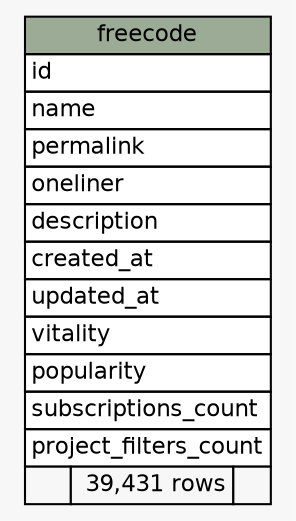 // dot 2.20.2 on Linux 2.6.32-42-generic-pae
// SchemaSpy rev 590
digraph "freecode" {
  graph [
    rankdir="RL"
    bgcolor="#f7f7f7"
    nodesep="0.18"
    ranksep="0.46"
    fontname="Helvetica"
    fontsize="11"
  ];
  node [
    fontname="Helvetica"
    fontsize="11"
    shape="plaintext"
  ];
  edge [
    arrowsize="0.8"
  ];
  "freecode" [
    label=<
    <TABLE BORDER="0" CELLBORDER="1" CELLSPACING="0" BGCOLOR="#ffffff">
      <TR><TD COLSPAN="3" BGCOLOR="#9bab96" ALIGN="CENTER">freecode</TD></TR>
      <TR><TD PORT="id" COLSPAN="3" ALIGN="LEFT">id</TD></TR>
      <TR><TD PORT="name" COLSPAN="3" ALIGN="LEFT">name</TD></TR>
      <TR><TD PORT="permalink" COLSPAN="3" ALIGN="LEFT">permalink</TD></TR>
      <TR><TD PORT="oneliner" COLSPAN="3" ALIGN="LEFT">oneliner</TD></TR>
      <TR><TD PORT="description" COLSPAN="3" ALIGN="LEFT">description</TD></TR>
      <TR><TD PORT="created_at" COLSPAN="3" ALIGN="LEFT">created_at</TD></TR>
      <TR><TD PORT="updated_at" COLSPAN="3" ALIGN="LEFT">updated_at</TD></TR>
      <TR><TD PORT="vitality" COLSPAN="3" ALIGN="LEFT">vitality</TD></TR>
      <TR><TD PORT="popularity" COLSPAN="3" ALIGN="LEFT">popularity</TD></TR>
      <TR><TD PORT="subscriptions_count" COLSPAN="3" ALIGN="LEFT">subscriptions_count</TD></TR>
      <TR><TD PORT="project_filters_count" COLSPAN="3" ALIGN="LEFT">project_filters_count</TD></TR>
      <TR><TD ALIGN="LEFT" BGCOLOR="#f7f7f7">  </TD><TD ALIGN="RIGHT" BGCOLOR="#f7f7f7">39,431 rows</TD><TD ALIGN="RIGHT" BGCOLOR="#f7f7f7">  </TD></TR>
    </TABLE>>
    URL="tables/freecode.html"
    tooltip="freecode"
  ];
}
